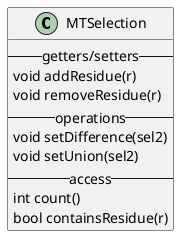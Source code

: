@startuml

class MTSelection {
--getters/setters--
void addResidue(r)
void removeResidue(r)
--operations--
void setDifference(sel2)
void setUnion(sel2)
--access--
int count()
bool containsResidue(r)
}

@enduml
